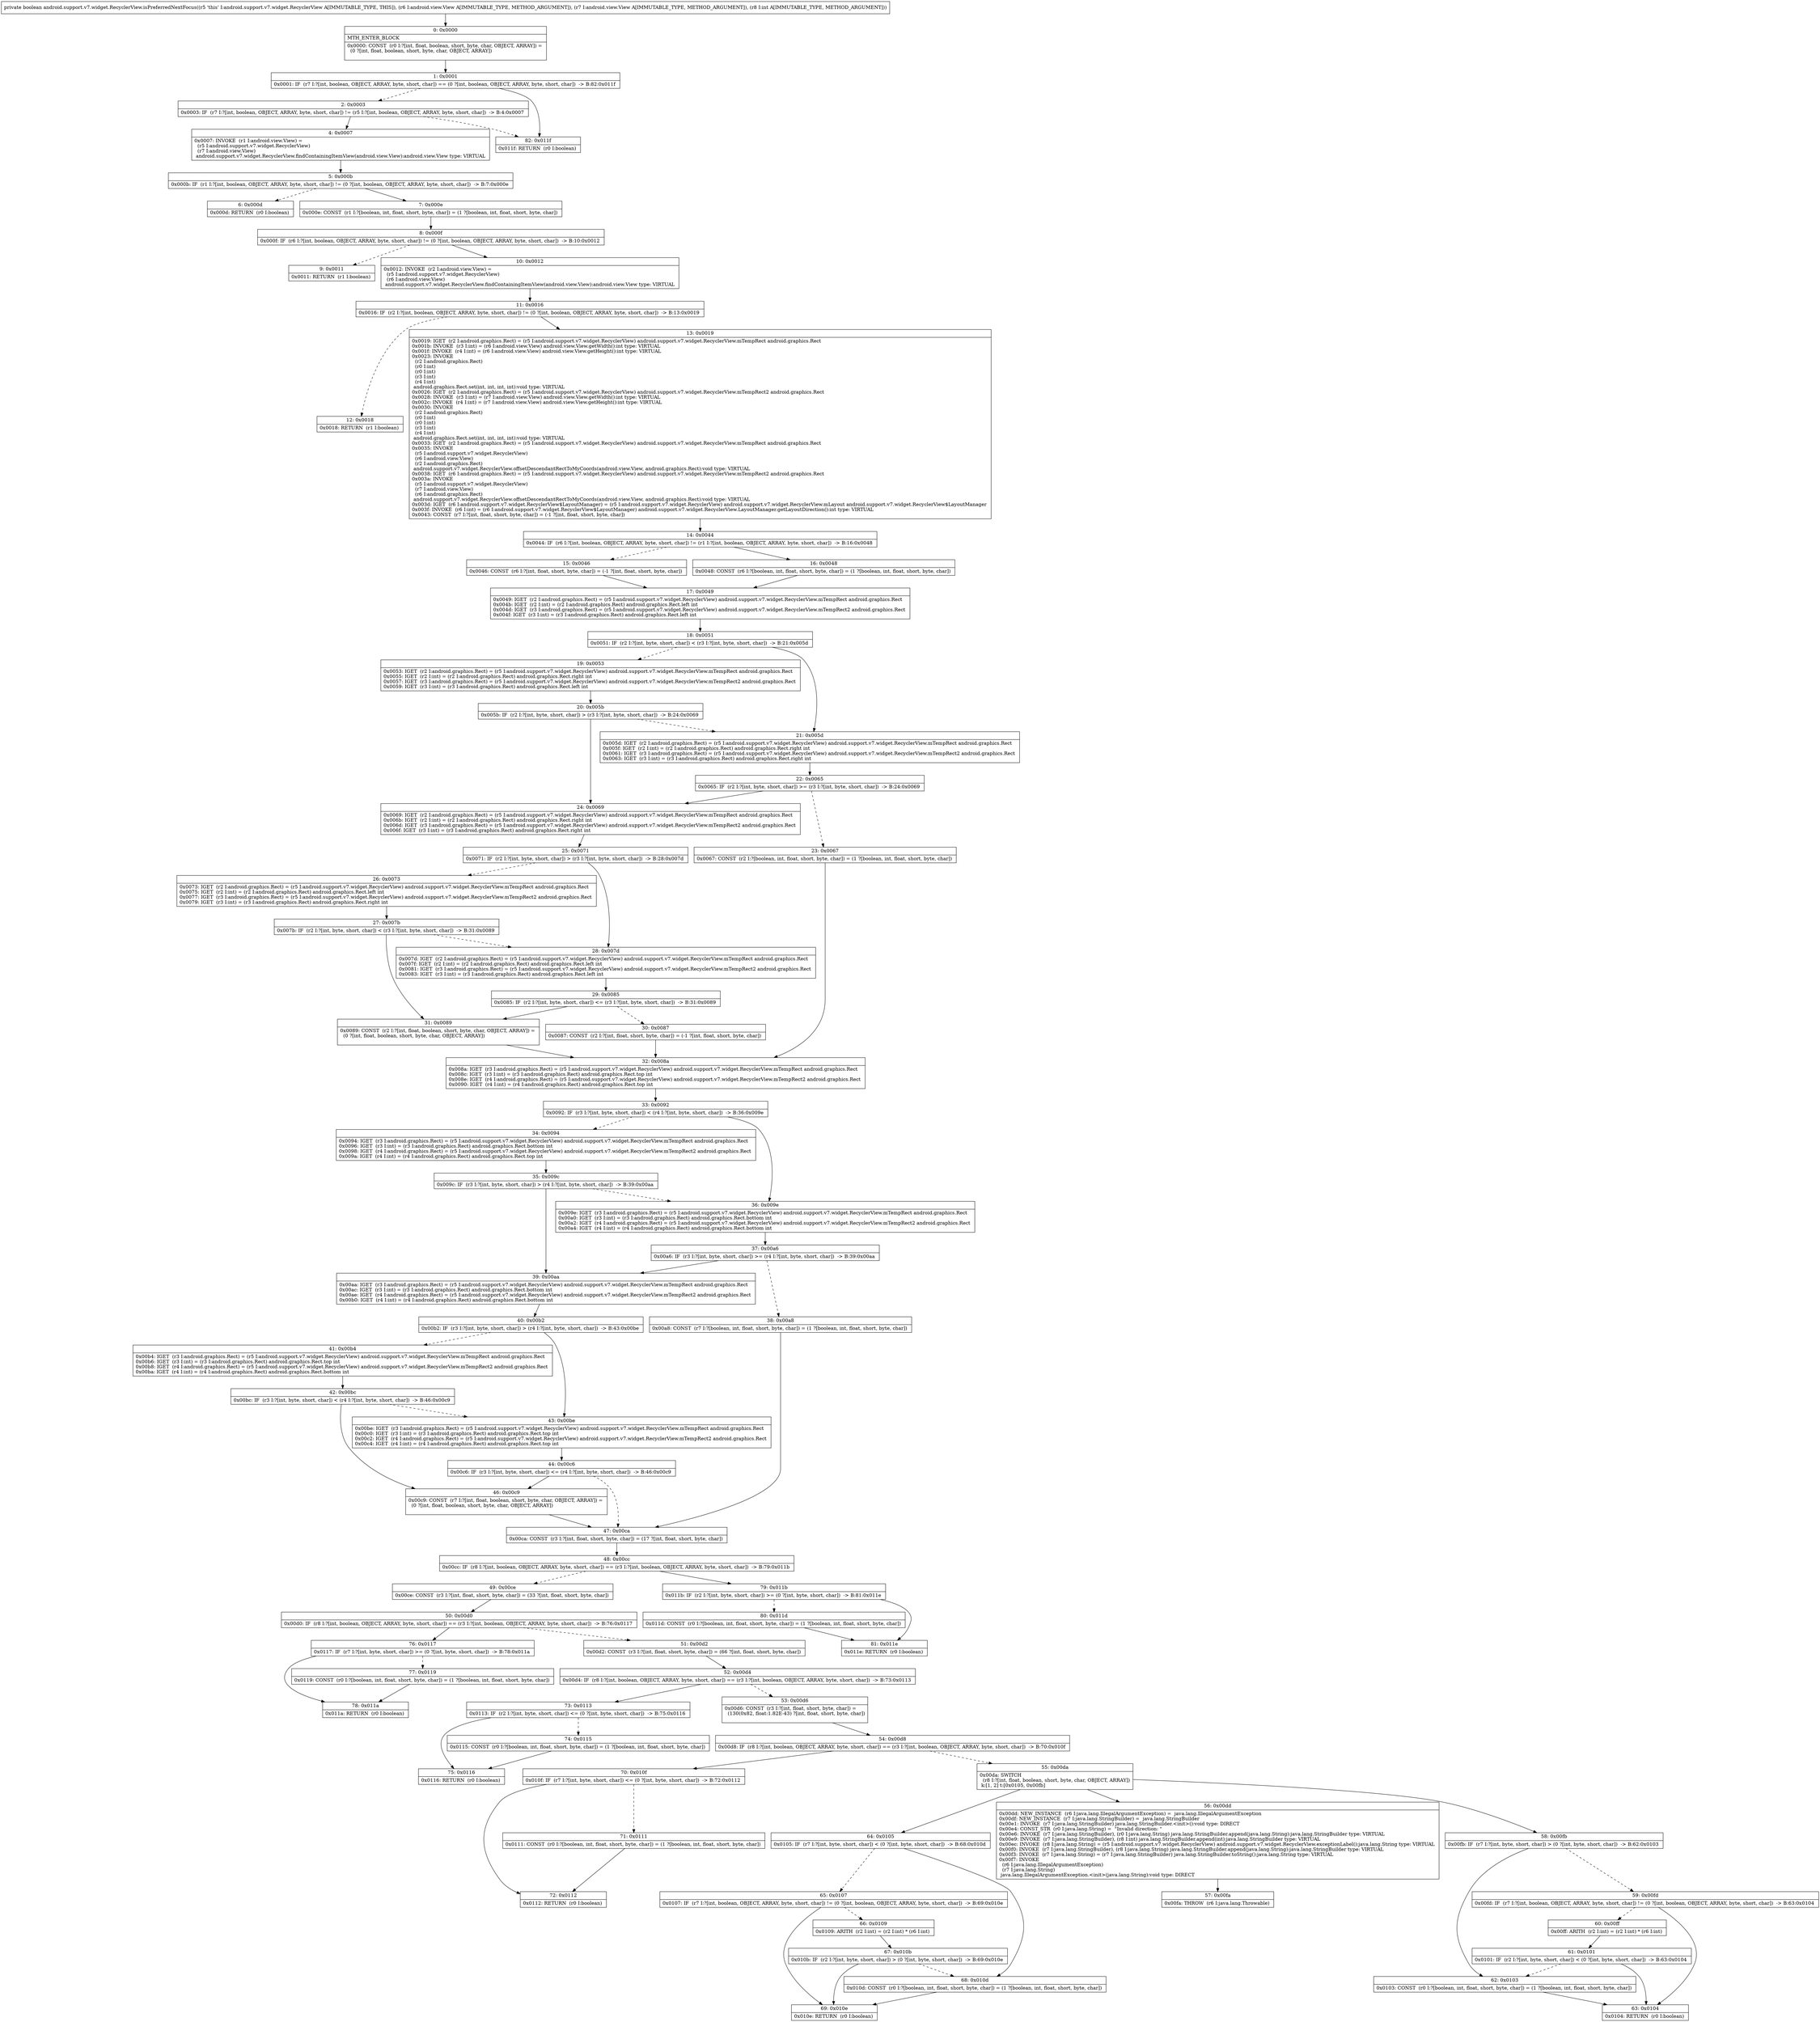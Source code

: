 digraph "CFG forandroid.support.v7.widget.RecyclerView.isPreferredNextFocus(Landroid\/view\/View;Landroid\/view\/View;I)Z" {
Node_0 [shape=record,label="{0\:\ 0x0000|MTH_ENTER_BLOCK\l|0x0000: CONST  (r0 I:?[int, float, boolean, short, byte, char, OBJECT, ARRAY]) = \l  (0 ?[int, float, boolean, short, byte, char, OBJECT, ARRAY])\l \l}"];
Node_1 [shape=record,label="{1\:\ 0x0001|0x0001: IF  (r7 I:?[int, boolean, OBJECT, ARRAY, byte, short, char]) == (0 ?[int, boolean, OBJECT, ARRAY, byte, short, char])  \-\> B:82:0x011f \l}"];
Node_2 [shape=record,label="{2\:\ 0x0003|0x0003: IF  (r7 I:?[int, boolean, OBJECT, ARRAY, byte, short, char]) != (r5 I:?[int, boolean, OBJECT, ARRAY, byte, short, char])  \-\> B:4:0x0007 \l}"];
Node_4 [shape=record,label="{4\:\ 0x0007|0x0007: INVOKE  (r1 I:android.view.View) = \l  (r5 I:android.support.v7.widget.RecyclerView)\l  (r7 I:android.view.View)\l android.support.v7.widget.RecyclerView.findContainingItemView(android.view.View):android.view.View type: VIRTUAL \l}"];
Node_5 [shape=record,label="{5\:\ 0x000b|0x000b: IF  (r1 I:?[int, boolean, OBJECT, ARRAY, byte, short, char]) != (0 ?[int, boolean, OBJECT, ARRAY, byte, short, char])  \-\> B:7:0x000e \l}"];
Node_6 [shape=record,label="{6\:\ 0x000d|0x000d: RETURN  (r0 I:boolean) \l}"];
Node_7 [shape=record,label="{7\:\ 0x000e|0x000e: CONST  (r1 I:?[boolean, int, float, short, byte, char]) = (1 ?[boolean, int, float, short, byte, char]) \l}"];
Node_8 [shape=record,label="{8\:\ 0x000f|0x000f: IF  (r6 I:?[int, boolean, OBJECT, ARRAY, byte, short, char]) != (0 ?[int, boolean, OBJECT, ARRAY, byte, short, char])  \-\> B:10:0x0012 \l}"];
Node_9 [shape=record,label="{9\:\ 0x0011|0x0011: RETURN  (r1 I:boolean) \l}"];
Node_10 [shape=record,label="{10\:\ 0x0012|0x0012: INVOKE  (r2 I:android.view.View) = \l  (r5 I:android.support.v7.widget.RecyclerView)\l  (r6 I:android.view.View)\l android.support.v7.widget.RecyclerView.findContainingItemView(android.view.View):android.view.View type: VIRTUAL \l}"];
Node_11 [shape=record,label="{11\:\ 0x0016|0x0016: IF  (r2 I:?[int, boolean, OBJECT, ARRAY, byte, short, char]) != (0 ?[int, boolean, OBJECT, ARRAY, byte, short, char])  \-\> B:13:0x0019 \l}"];
Node_12 [shape=record,label="{12\:\ 0x0018|0x0018: RETURN  (r1 I:boolean) \l}"];
Node_13 [shape=record,label="{13\:\ 0x0019|0x0019: IGET  (r2 I:android.graphics.Rect) = (r5 I:android.support.v7.widget.RecyclerView) android.support.v7.widget.RecyclerView.mTempRect android.graphics.Rect \l0x001b: INVOKE  (r3 I:int) = (r6 I:android.view.View) android.view.View.getWidth():int type: VIRTUAL \l0x001f: INVOKE  (r4 I:int) = (r6 I:android.view.View) android.view.View.getHeight():int type: VIRTUAL \l0x0023: INVOKE  \l  (r2 I:android.graphics.Rect)\l  (r0 I:int)\l  (r0 I:int)\l  (r3 I:int)\l  (r4 I:int)\l android.graphics.Rect.set(int, int, int, int):void type: VIRTUAL \l0x0026: IGET  (r2 I:android.graphics.Rect) = (r5 I:android.support.v7.widget.RecyclerView) android.support.v7.widget.RecyclerView.mTempRect2 android.graphics.Rect \l0x0028: INVOKE  (r3 I:int) = (r7 I:android.view.View) android.view.View.getWidth():int type: VIRTUAL \l0x002c: INVOKE  (r4 I:int) = (r7 I:android.view.View) android.view.View.getHeight():int type: VIRTUAL \l0x0030: INVOKE  \l  (r2 I:android.graphics.Rect)\l  (r0 I:int)\l  (r0 I:int)\l  (r3 I:int)\l  (r4 I:int)\l android.graphics.Rect.set(int, int, int, int):void type: VIRTUAL \l0x0033: IGET  (r2 I:android.graphics.Rect) = (r5 I:android.support.v7.widget.RecyclerView) android.support.v7.widget.RecyclerView.mTempRect android.graphics.Rect \l0x0035: INVOKE  \l  (r5 I:android.support.v7.widget.RecyclerView)\l  (r6 I:android.view.View)\l  (r2 I:android.graphics.Rect)\l android.support.v7.widget.RecyclerView.offsetDescendantRectToMyCoords(android.view.View, android.graphics.Rect):void type: VIRTUAL \l0x0038: IGET  (r6 I:android.graphics.Rect) = (r5 I:android.support.v7.widget.RecyclerView) android.support.v7.widget.RecyclerView.mTempRect2 android.graphics.Rect \l0x003a: INVOKE  \l  (r5 I:android.support.v7.widget.RecyclerView)\l  (r7 I:android.view.View)\l  (r6 I:android.graphics.Rect)\l android.support.v7.widget.RecyclerView.offsetDescendantRectToMyCoords(android.view.View, android.graphics.Rect):void type: VIRTUAL \l0x003d: IGET  (r6 I:android.support.v7.widget.RecyclerView$LayoutManager) = (r5 I:android.support.v7.widget.RecyclerView) android.support.v7.widget.RecyclerView.mLayout android.support.v7.widget.RecyclerView$LayoutManager \l0x003f: INVOKE  (r6 I:int) = (r6 I:android.support.v7.widget.RecyclerView$LayoutManager) android.support.v7.widget.RecyclerView.LayoutManager.getLayoutDirection():int type: VIRTUAL \l0x0043: CONST  (r7 I:?[int, float, short, byte, char]) = (\-1 ?[int, float, short, byte, char]) \l}"];
Node_14 [shape=record,label="{14\:\ 0x0044|0x0044: IF  (r6 I:?[int, boolean, OBJECT, ARRAY, byte, short, char]) != (r1 I:?[int, boolean, OBJECT, ARRAY, byte, short, char])  \-\> B:16:0x0048 \l}"];
Node_15 [shape=record,label="{15\:\ 0x0046|0x0046: CONST  (r6 I:?[int, float, short, byte, char]) = (\-1 ?[int, float, short, byte, char]) \l}"];
Node_16 [shape=record,label="{16\:\ 0x0048|0x0048: CONST  (r6 I:?[boolean, int, float, short, byte, char]) = (1 ?[boolean, int, float, short, byte, char]) \l}"];
Node_17 [shape=record,label="{17\:\ 0x0049|0x0049: IGET  (r2 I:android.graphics.Rect) = (r5 I:android.support.v7.widget.RecyclerView) android.support.v7.widget.RecyclerView.mTempRect android.graphics.Rect \l0x004b: IGET  (r2 I:int) = (r2 I:android.graphics.Rect) android.graphics.Rect.left int \l0x004d: IGET  (r3 I:android.graphics.Rect) = (r5 I:android.support.v7.widget.RecyclerView) android.support.v7.widget.RecyclerView.mTempRect2 android.graphics.Rect \l0x004f: IGET  (r3 I:int) = (r3 I:android.graphics.Rect) android.graphics.Rect.left int \l}"];
Node_18 [shape=record,label="{18\:\ 0x0051|0x0051: IF  (r2 I:?[int, byte, short, char]) \< (r3 I:?[int, byte, short, char])  \-\> B:21:0x005d \l}"];
Node_19 [shape=record,label="{19\:\ 0x0053|0x0053: IGET  (r2 I:android.graphics.Rect) = (r5 I:android.support.v7.widget.RecyclerView) android.support.v7.widget.RecyclerView.mTempRect android.graphics.Rect \l0x0055: IGET  (r2 I:int) = (r2 I:android.graphics.Rect) android.graphics.Rect.right int \l0x0057: IGET  (r3 I:android.graphics.Rect) = (r5 I:android.support.v7.widget.RecyclerView) android.support.v7.widget.RecyclerView.mTempRect2 android.graphics.Rect \l0x0059: IGET  (r3 I:int) = (r3 I:android.graphics.Rect) android.graphics.Rect.left int \l}"];
Node_20 [shape=record,label="{20\:\ 0x005b|0x005b: IF  (r2 I:?[int, byte, short, char]) \> (r3 I:?[int, byte, short, char])  \-\> B:24:0x0069 \l}"];
Node_21 [shape=record,label="{21\:\ 0x005d|0x005d: IGET  (r2 I:android.graphics.Rect) = (r5 I:android.support.v7.widget.RecyclerView) android.support.v7.widget.RecyclerView.mTempRect android.graphics.Rect \l0x005f: IGET  (r2 I:int) = (r2 I:android.graphics.Rect) android.graphics.Rect.right int \l0x0061: IGET  (r3 I:android.graphics.Rect) = (r5 I:android.support.v7.widget.RecyclerView) android.support.v7.widget.RecyclerView.mTempRect2 android.graphics.Rect \l0x0063: IGET  (r3 I:int) = (r3 I:android.graphics.Rect) android.graphics.Rect.right int \l}"];
Node_22 [shape=record,label="{22\:\ 0x0065|0x0065: IF  (r2 I:?[int, byte, short, char]) \>= (r3 I:?[int, byte, short, char])  \-\> B:24:0x0069 \l}"];
Node_23 [shape=record,label="{23\:\ 0x0067|0x0067: CONST  (r2 I:?[boolean, int, float, short, byte, char]) = (1 ?[boolean, int, float, short, byte, char]) \l}"];
Node_24 [shape=record,label="{24\:\ 0x0069|0x0069: IGET  (r2 I:android.graphics.Rect) = (r5 I:android.support.v7.widget.RecyclerView) android.support.v7.widget.RecyclerView.mTempRect android.graphics.Rect \l0x006b: IGET  (r2 I:int) = (r2 I:android.graphics.Rect) android.graphics.Rect.right int \l0x006d: IGET  (r3 I:android.graphics.Rect) = (r5 I:android.support.v7.widget.RecyclerView) android.support.v7.widget.RecyclerView.mTempRect2 android.graphics.Rect \l0x006f: IGET  (r3 I:int) = (r3 I:android.graphics.Rect) android.graphics.Rect.right int \l}"];
Node_25 [shape=record,label="{25\:\ 0x0071|0x0071: IF  (r2 I:?[int, byte, short, char]) \> (r3 I:?[int, byte, short, char])  \-\> B:28:0x007d \l}"];
Node_26 [shape=record,label="{26\:\ 0x0073|0x0073: IGET  (r2 I:android.graphics.Rect) = (r5 I:android.support.v7.widget.RecyclerView) android.support.v7.widget.RecyclerView.mTempRect android.graphics.Rect \l0x0075: IGET  (r2 I:int) = (r2 I:android.graphics.Rect) android.graphics.Rect.left int \l0x0077: IGET  (r3 I:android.graphics.Rect) = (r5 I:android.support.v7.widget.RecyclerView) android.support.v7.widget.RecyclerView.mTempRect2 android.graphics.Rect \l0x0079: IGET  (r3 I:int) = (r3 I:android.graphics.Rect) android.graphics.Rect.right int \l}"];
Node_27 [shape=record,label="{27\:\ 0x007b|0x007b: IF  (r2 I:?[int, byte, short, char]) \< (r3 I:?[int, byte, short, char])  \-\> B:31:0x0089 \l}"];
Node_28 [shape=record,label="{28\:\ 0x007d|0x007d: IGET  (r2 I:android.graphics.Rect) = (r5 I:android.support.v7.widget.RecyclerView) android.support.v7.widget.RecyclerView.mTempRect android.graphics.Rect \l0x007f: IGET  (r2 I:int) = (r2 I:android.graphics.Rect) android.graphics.Rect.left int \l0x0081: IGET  (r3 I:android.graphics.Rect) = (r5 I:android.support.v7.widget.RecyclerView) android.support.v7.widget.RecyclerView.mTempRect2 android.graphics.Rect \l0x0083: IGET  (r3 I:int) = (r3 I:android.graphics.Rect) android.graphics.Rect.left int \l}"];
Node_29 [shape=record,label="{29\:\ 0x0085|0x0085: IF  (r2 I:?[int, byte, short, char]) \<= (r3 I:?[int, byte, short, char])  \-\> B:31:0x0089 \l}"];
Node_30 [shape=record,label="{30\:\ 0x0087|0x0087: CONST  (r2 I:?[int, float, short, byte, char]) = (\-1 ?[int, float, short, byte, char]) \l}"];
Node_31 [shape=record,label="{31\:\ 0x0089|0x0089: CONST  (r2 I:?[int, float, boolean, short, byte, char, OBJECT, ARRAY]) = \l  (0 ?[int, float, boolean, short, byte, char, OBJECT, ARRAY])\l \l}"];
Node_32 [shape=record,label="{32\:\ 0x008a|0x008a: IGET  (r3 I:android.graphics.Rect) = (r5 I:android.support.v7.widget.RecyclerView) android.support.v7.widget.RecyclerView.mTempRect android.graphics.Rect \l0x008c: IGET  (r3 I:int) = (r3 I:android.graphics.Rect) android.graphics.Rect.top int \l0x008e: IGET  (r4 I:android.graphics.Rect) = (r5 I:android.support.v7.widget.RecyclerView) android.support.v7.widget.RecyclerView.mTempRect2 android.graphics.Rect \l0x0090: IGET  (r4 I:int) = (r4 I:android.graphics.Rect) android.graphics.Rect.top int \l}"];
Node_33 [shape=record,label="{33\:\ 0x0092|0x0092: IF  (r3 I:?[int, byte, short, char]) \< (r4 I:?[int, byte, short, char])  \-\> B:36:0x009e \l}"];
Node_34 [shape=record,label="{34\:\ 0x0094|0x0094: IGET  (r3 I:android.graphics.Rect) = (r5 I:android.support.v7.widget.RecyclerView) android.support.v7.widget.RecyclerView.mTempRect android.graphics.Rect \l0x0096: IGET  (r3 I:int) = (r3 I:android.graphics.Rect) android.graphics.Rect.bottom int \l0x0098: IGET  (r4 I:android.graphics.Rect) = (r5 I:android.support.v7.widget.RecyclerView) android.support.v7.widget.RecyclerView.mTempRect2 android.graphics.Rect \l0x009a: IGET  (r4 I:int) = (r4 I:android.graphics.Rect) android.graphics.Rect.top int \l}"];
Node_35 [shape=record,label="{35\:\ 0x009c|0x009c: IF  (r3 I:?[int, byte, short, char]) \> (r4 I:?[int, byte, short, char])  \-\> B:39:0x00aa \l}"];
Node_36 [shape=record,label="{36\:\ 0x009e|0x009e: IGET  (r3 I:android.graphics.Rect) = (r5 I:android.support.v7.widget.RecyclerView) android.support.v7.widget.RecyclerView.mTempRect android.graphics.Rect \l0x00a0: IGET  (r3 I:int) = (r3 I:android.graphics.Rect) android.graphics.Rect.bottom int \l0x00a2: IGET  (r4 I:android.graphics.Rect) = (r5 I:android.support.v7.widget.RecyclerView) android.support.v7.widget.RecyclerView.mTempRect2 android.graphics.Rect \l0x00a4: IGET  (r4 I:int) = (r4 I:android.graphics.Rect) android.graphics.Rect.bottom int \l}"];
Node_37 [shape=record,label="{37\:\ 0x00a6|0x00a6: IF  (r3 I:?[int, byte, short, char]) \>= (r4 I:?[int, byte, short, char])  \-\> B:39:0x00aa \l}"];
Node_38 [shape=record,label="{38\:\ 0x00a8|0x00a8: CONST  (r7 I:?[boolean, int, float, short, byte, char]) = (1 ?[boolean, int, float, short, byte, char]) \l}"];
Node_39 [shape=record,label="{39\:\ 0x00aa|0x00aa: IGET  (r3 I:android.graphics.Rect) = (r5 I:android.support.v7.widget.RecyclerView) android.support.v7.widget.RecyclerView.mTempRect android.graphics.Rect \l0x00ac: IGET  (r3 I:int) = (r3 I:android.graphics.Rect) android.graphics.Rect.bottom int \l0x00ae: IGET  (r4 I:android.graphics.Rect) = (r5 I:android.support.v7.widget.RecyclerView) android.support.v7.widget.RecyclerView.mTempRect2 android.graphics.Rect \l0x00b0: IGET  (r4 I:int) = (r4 I:android.graphics.Rect) android.graphics.Rect.bottom int \l}"];
Node_40 [shape=record,label="{40\:\ 0x00b2|0x00b2: IF  (r3 I:?[int, byte, short, char]) \> (r4 I:?[int, byte, short, char])  \-\> B:43:0x00be \l}"];
Node_41 [shape=record,label="{41\:\ 0x00b4|0x00b4: IGET  (r3 I:android.graphics.Rect) = (r5 I:android.support.v7.widget.RecyclerView) android.support.v7.widget.RecyclerView.mTempRect android.graphics.Rect \l0x00b6: IGET  (r3 I:int) = (r3 I:android.graphics.Rect) android.graphics.Rect.top int \l0x00b8: IGET  (r4 I:android.graphics.Rect) = (r5 I:android.support.v7.widget.RecyclerView) android.support.v7.widget.RecyclerView.mTempRect2 android.graphics.Rect \l0x00ba: IGET  (r4 I:int) = (r4 I:android.graphics.Rect) android.graphics.Rect.bottom int \l}"];
Node_42 [shape=record,label="{42\:\ 0x00bc|0x00bc: IF  (r3 I:?[int, byte, short, char]) \< (r4 I:?[int, byte, short, char])  \-\> B:46:0x00c9 \l}"];
Node_43 [shape=record,label="{43\:\ 0x00be|0x00be: IGET  (r3 I:android.graphics.Rect) = (r5 I:android.support.v7.widget.RecyclerView) android.support.v7.widget.RecyclerView.mTempRect android.graphics.Rect \l0x00c0: IGET  (r3 I:int) = (r3 I:android.graphics.Rect) android.graphics.Rect.top int \l0x00c2: IGET  (r4 I:android.graphics.Rect) = (r5 I:android.support.v7.widget.RecyclerView) android.support.v7.widget.RecyclerView.mTempRect2 android.graphics.Rect \l0x00c4: IGET  (r4 I:int) = (r4 I:android.graphics.Rect) android.graphics.Rect.top int \l}"];
Node_44 [shape=record,label="{44\:\ 0x00c6|0x00c6: IF  (r3 I:?[int, byte, short, char]) \<= (r4 I:?[int, byte, short, char])  \-\> B:46:0x00c9 \l}"];
Node_46 [shape=record,label="{46\:\ 0x00c9|0x00c9: CONST  (r7 I:?[int, float, boolean, short, byte, char, OBJECT, ARRAY]) = \l  (0 ?[int, float, boolean, short, byte, char, OBJECT, ARRAY])\l \l}"];
Node_47 [shape=record,label="{47\:\ 0x00ca|0x00ca: CONST  (r3 I:?[int, float, short, byte, char]) = (17 ?[int, float, short, byte, char]) \l}"];
Node_48 [shape=record,label="{48\:\ 0x00cc|0x00cc: IF  (r8 I:?[int, boolean, OBJECT, ARRAY, byte, short, char]) == (r3 I:?[int, boolean, OBJECT, ARRAY, byte, short, char])  \-\> B:79:0x011b \l}"];
Node_49 [shape=record,label="{49\:\ 0x00ce|0x00ce: CONST  (r3 I:?[int, float, short, byte, char]) = (33 ?[int, float, short, byte, char]) \l}"];
Node_50 [shape=record,label="{50\:\ 0x00d0|0x00d0: IF  (r8 I:?[int, boolean, OBJECT, ARRAY, byte, short, char]) == (r3 I:?[int, boolean, OBJECT, ARRAY, byte, short, char])  \-\> B:76:0x0117 \l}"];
Node_51 [shape=record,label="{51\:\ 0x00d2|0x00d2: CONST  (r3 I:?[int, float, short, byte, char]) = (66 ?[int, float, short, byte, char]) \l}"];
Node_52 [shape=record,label="{52\:\ 0x00d4|0x00d4: IF  (r8 I:?[int, boolean, OBJECT, ARRAY, byte, short, char]) == (r3 I:?[int, boolean, OBJECT, ARRAY, byte, short, char])  \-\> B:73:0x0113 \l}"];
Node_53 [shape=record,label="{53\:\ 0x00d6|0x00d6: CONST  (r3 I:?[int, float, short, byte, char]) = \l  (130(0x82, float:1.82E\-43) ?[int, float, short, byte, char])\l \l}"];
Node_54 [shape=record,label="{54\:\ 0x00d8|0x00d8: IF  (r8 I:?[int, boolean, OBJECT, ARRAY, byte, short, char]) == (r3 I:?[int, boolean, OBJECT, ARRAY, byte, short, char])  \-\> B:70:0x010f \l}"];
Node_55 [shape=record,label="{55\:\ 0x00da|0x00da: SWITCH  \l  (r8 I:?[int, float, boolean, short, byte, char, OBJECT, ARRAY])\l k:[1, 2] t:[0x0105, 0x00fb] \l}"];
Node_56 [shape=record,label="{56\:\ 0x00dd|0x00dd: NEW_INSTANCE  (r6 I:java.lang.IllegalArgumentException) =  java.lang.IllegalArgumentException \l0x00df: NEW_INSTANCE  (r7 I:java.lang.StringBuilder) =  java.lang.StringBuilder \l0x00e1: INVOKE  (r7 I:java.lang.StringBuilder) java.lang.StringBuilder.\<init\>():void type: DIRECT \l0x00e4: CONST_STR  (r0 I:java.lang.String) =  \"Invalid direction: \" \l0x00e6: INVOKE  (r7 I:java.lang.StringBuilder), (r0 I:java.lang.String) java.lang.StringBuilder.append(java.lang.String):java.lang.StringBuilder type: VIRTUAL \l0x00e9: INVOKE  (r7 I:java.lang.StringBuilder), (r8 I:int) java.lang.StringBuilder.append(int):java.lang.StringBuilder type: VIRTUAL \l0x00ec: INVOKE  (r8 I:java.lang.String) = (r5 I:android.support.v7.widget.RecyclerView) android.support.v7.widget.RecyclerView.exceptionLabel():java.lang.String type: VIRTUAL \l0x00f0: INVOKE  (r7 I:java.lang.StringBuilder), (r8 I:java.lang.String) java.lang.StringBuilder.append(java.lang.String):java.lang.StringBuilder type: VIRTUAL \l0x00f3: INVOKE  (r7 I:java.lang.String) = (r7 I:java.lang.StringBuilder) java.lang.StringBuilder.toString():java.lang.String type: VIRTUAL \l0x00f7: INVOKE  \l  (r6 I:java.lang.IllegalArgumentException)\l  (r7 I:java.lang.String)\l java.lang.IllegalArgumentException.\<init\>(java.lang.String):void type: DIRECT \l}"];
Node_57 [shape=record,label="{57\:\ 0x00fa|0x00fa: THROW  (r6 I:java.lang.Throwable) \l}"];
Node_58 [shape=record,label="{58\:\ 0x00fb|0x00fb: IF  (r7 I:?[int, byte, short, char]) \> (0 ?[int, byte, short, char])  \-\> B:62:0x0103 \l}"];
Node_59 [shape=record,label="{59\:\ 0x00fd|0x00fd: IF  (r7 I:?[int, boolean, OBJECT, ARRAY, byte, short, char]) != (0 ?[int, boolean, OBJECT, ARRAY, byte, short, char])  \-\> B:63:0x0104 \l}"];
Node_60 [shape=record,label="{60\:\ 0x00ff|0x00ff: ARITH  (r2 I:int) = (r2 I:int) * (r6 I:int) \l}"];
Node_61 [shape=record,label="{61\:\ 0x0101|0x0101: IF  (r2 I:?[int, byte, short, char]) \< (0 ?[int, byte, short, char])  \-\> B:63:0x0104 \l}"];
Node_62 [shape=record,label="{62\:\ 0x0103|0x0103: CONST  (r0 I:?[boolean, int, float, short, byte, char]) = (1 ?[boolean, int, float, short, byte, char]) \l}"];
Node_63 [shape=record,label="{63\:\ 0x0104|0x0104: RETURN  (r0 I:boolean) \l}"];
Node_64 [shape=record,label="{64\:\ 0x0105|0x0105: IF  (r7 I:?[int, byte, short, char]) \< (0 ?[int, byte, short, char])  \-\> B:68:0x010d \l}"];
Node_65 [shape=record,label="{65\:\ 0x0107|0x0107: IF  (r7 I:?[int, boolean, OBJECT, ARRAY, byte, short, char]) != (0 ?[int, boolean, OBJECT, ARRAY, byte, short, char])  \-\> B:69:0x010e \l}"];
Node_66 [shape=record,label="{66\:\ 0x0109|0x0109: ARITH  (r2 I:int) = (r2 I:int) * (r6 I:int) \l}"];
Node_67 [shape=record,label="{67\:\ 0x010b|0x010b: IF  (r2 I:?[int, byte, short, char]) \> (0 ?[int, byte, short, char])  \-\> B:69:0x010e \l}"];
Node_68 [shape=record,label="{68\:\ 0x010d|0x010d: CONST  (r0 I:?[boolean, int, float, short, byte, char]) = (1 ?[boolean, int, float, short, byte, char]) \l}"];
Node_69 [shape=record,label="{69\:\ 0x010e|0x010e: RETURN  (r0 I:boolean) \l}"];
Node_70 [shape=record,label="{70\:\ 0x010f|0x010f: IF  (r7 I:?[int, byte, short, char]) \<= (0 ?[int, byte, short, char])  \-\> B:72:0x0112 \l}"];
Node_71 [shape=record,label="{71\:\ 0x0111|0x0111: CONST  (r0 I:?[boolean, int, float, short, byte, char]) = (1 ?[boolean, int, float, short, byte, char]) \l}"];
Node_72 [shape=record,label="{72\:\ 0x0112|0x0112: RETURN  (r0 I:boolean) \l}"];
Node_73 [shape=record,label="{73\:\ 0x0113|0x0113: IF  (r2 I:?[int, byte, short, char]) \<= (0 ?[int, byte, short, char])  \-\> B:75:0x0116 \l}"];
Node_74 [shape=record,label="{74\:\ 0x0115|0x0115: CONST  (r0 I:?[boolean, int, float, short, byte, char]) = (1 ?[boolean, int, float, short, byte, char]) \l}"];
Node_75 [shape=record,label="{75\:\ 0x0116|0x0116: RETURN  (r0 I:boolean) \l}"];
Node_76 [shape=record,label="{76\:\ 0x0117|0x0117: IF  (r7 I:?[int, byte, short, char]) \>= (0 ?[int, byte, short, char])  \-\> B:78:0x011a \l}"];
Node_77 [shape=record,label="{77\:\ 0x0119|0x0119: CONST  (r0 I:?[boolean, int, float, short, byte, char]) = (1 ?[boolean, int, float, short, byte, char]) \l}"];
Node_78 [shape=record,label="{78\:\ 0x011a|0x011a: RETURN  (r0 I:boolean) \l}"];
Node_79 [shape=record,label="{79\:\ 0x011b|0x011b: IF  (r2 I:?[int, byte, short, char]) \>= (0 ?[int, byte, short, char])  \-\> B:81:0x011e \l}"];
Node_80 [shape=record,label="{80\:\ 0x011d|0x011d: CONST  (r0 I:?[boolean, int, float, short, byte, char]) = (1 ?[boolean, int, float, short, byte, char]) \l}"];
Node_81 [shape=record,label="{81\:\ 0x011e|0x011e: RETURN  (r0 I:boolean) \l}"];
Node_82 [shape=record,label="{82\:\ 0x011f|0x011f: RETURN  (r0 I:boolean) \l}"];
MethodNode[shape=record,label="{private boolean android.support.v7.widget.RecyclerView.isPreferredNextFocus((r5 'this' I:android.support.v7.widget.RecyclerView A[IMMUTABLE_TYPE, THIS]), (r6 I:android.view.View A[IMMUTABLE_TYPE, METHOD_ARGUMENT]), (r7 I:android.view.View A[IMMUTABLE_TYPE, METHOD_ARGUMENT]), (r8 I:int A[IMMUTABLE_TYPE, METHOD_ARGUMENT])) }"];
MethodNode -> Node_0;
Node_0 -> Node_1;
Node_1 -> Node_2[style=dashed];
Node_1 -> Node_82;
Node_2 -> Node_4;
Node_2 -> Node_82[style=dashed];
Node_4 -> Node_5;
Node_5 -> Node_6[style=dashed];
Node_5 -> Node_7;
Node_7 -> Node_8;
Node_8 -> Node_9[style=dashed];
Node_8 -> Node_10;
Node_10 -> Node_11;
Node_11 -> Node_12[style=dashed];
Node_11 -> Node_13;
Node_13 -> Node_14;
Node_14 -> Node_15[style=dashed];
Node_14 -> Node_16;
Node_15 -> Node_17;
Node_16 -> Node_17;
Node_17 -> Node_18;
Node_18 -> Node_19[style=dashed];
Node_18 -> Node_21;
Node_19 -> Node_20;
Node_20 -> Node_21[style=dashed];
Node_20 -> Node_24;
Node_21 -> Node_22;
Node_22 -> Node_23[style=dashed];
Node_22 -> Node_24;
Node_23 -> Node_32;
Node_24 -> Node_25;
Node_25 -> Node_26[style=dashed];
Node_25 -> Node_28;
Node_26 -> Node_27;
Node_27 -> Node_28[style=dashed];
Node_27 -> Node_31;
Node_28 -> Node_29;
Node_29 -> Node_30[style=dashed];
Node_29 -> Node_31;
Node_30 -> Node_32;
Node_31 -> Node_32;
Node_32 -> Node_33;
Node_33 -> Node_34[style=dashed];
Node_33 -> Node_36;
Node_34 -> Node_35;
Node_35 -> Node_36[style=dashed];
Node_35 -> Node_39;
Node_36 -> Node_37;
Node_37 -> Node_38[style=dashed];
Node_37 -> Node_39;
Node_38 -> Node_47;
Node_39 -> Node_40;
Node_40 -> Node_41[style=dashed];
Node_40 -> Node_43;
Node_41 -> Node_42;
Node_42 -> Node_43[style=dashed];
Node_42 -> Node_46;
Node_43 -> Node_44;
Node_44 -> Node_46;
Node_44 -> Node_47[style=dashed];
Node_46 -> Node_47;
Node_47 -> Node_48;
Node_48 -> Node_49[style=dashed];
Node_48 -> Node_79;
Node_49 -> Node_50;
Node_50 -> Node_51[style=dashed];
Node_50 -> Node_76;
Node_51 -> Node_52;
Node_52 -> Node_53[style=dashed];
Node_52 -> Node_73;
Node_53 -> Node_54;
Node_54 -> Node_55[style=dashed];
Node_54 -> Node_70;
Node_55 -> Node_56;
Node_55 -> Node_58;
Node_55 -> Node_64;
Node_56 -> Node_57;
Node_58 -> Node_59[style=dashed];
Node_58 -> Node_62;
Node_59 -> Node_60[style=dashed];
Node_59 -> Node_63;
Node_60 -> Node_61;
Node_61 -> Node_62[style=dashed];
Node_61 -> Node_63;
Node_62 -> Node_63;
Node_64 -> Node_65[style=dashed];
Node_64 -> Node_68;
Node_65 -> Node_66[style=dashed];
Node_65 -> Node_69;
Node_66 -> Node_67;
Node_67 -> Node_68[style=dashed];
Node_67 -> Node_69;
Node_68 -> Node_69;
Node_70 -> Node_71[style=dashed];
Node_70 -> Node_72;
Node_71 -> Node_72;
Node_73 -> Node_74[style=dashed];
Node_73 -> Node_75;
Node_74 -> Node_75;
Node_76 -> Node_77[style=dashed];
Node_76 -> Node_78;
Node_77 -> Node_78;
Node_79 -> Node_80[style=dashed];
Node_79 -> Node_81;
Node_80 -> Node_81;
}

